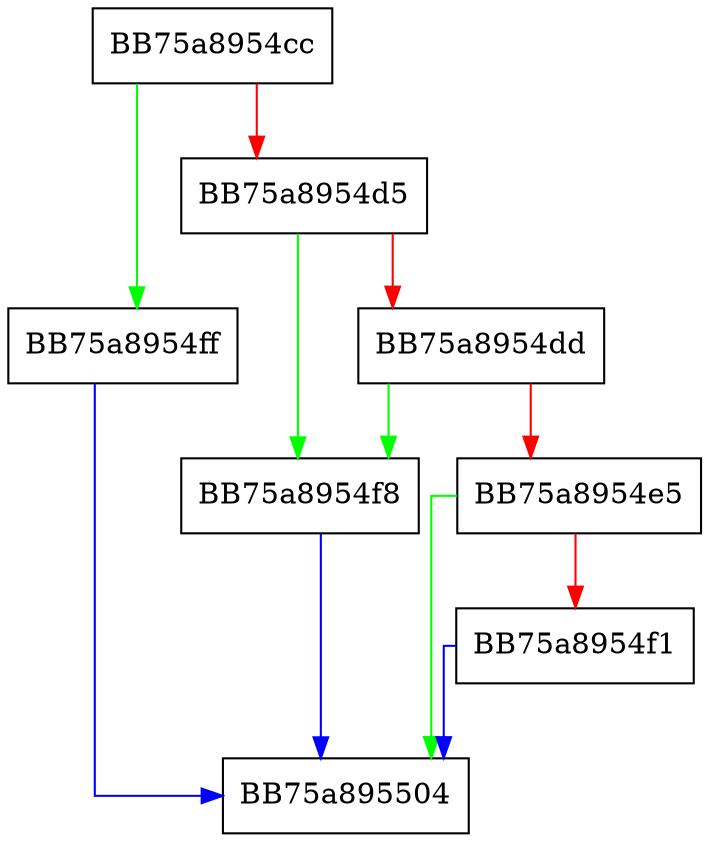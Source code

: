 digraph QuaErrMpFromWin32 {
  node [shape="box"];
  graph [splines=ortho];
  BB75a8954cc -> BB75a8954ff [color="green"];
  BB75a8954cc -> BB75a8954d5 [color="red"];
  BB75a8954d5 -> BB75a8954f8 [color="green"];
  BB75a8954d5 -> BB75a8954dd [color="red"];
  BB75a8954dd -> BB75a8954f8 [color="green"];
  BB75a8954dd -> BB75a8954e5 [color="red"];
  BB75a8954e5 -> BB75a895504 [color="green"];
  BB75a8954e5 -> BB75a8954f1 [color="red"];
  BB75a8954f1 -> BB75a895504 [color="blue"];
  BB75a8954f8 -> BB75a895504 [color="blue"];
  BB75a8954ff -> BB75a895504 [color="blue"];
}